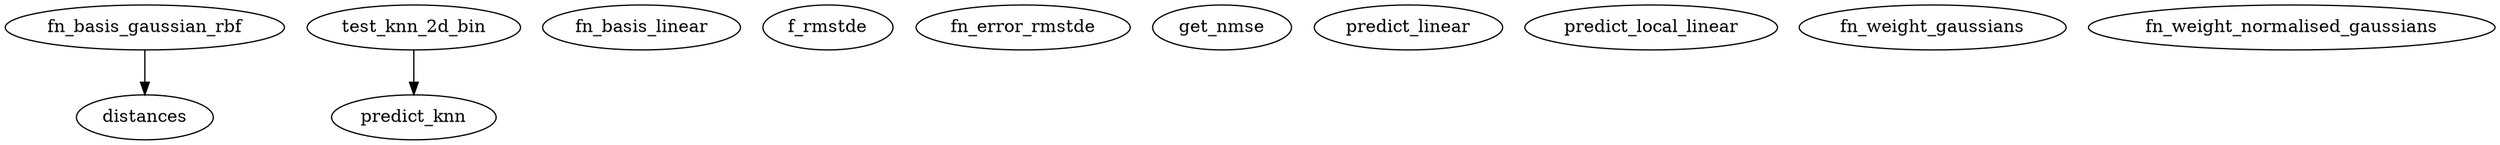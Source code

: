 /* Created by mdot for Matlab */
digraph m2html {
  fn_basis_gaussian_rbf -> distances;
  test_knn_2d_bin -> predict_knn;

  fn_basis_gaussian_rbf [URL="./bases/fn_basis_gaussian_rbf.html"];
  fn_basis_linear [URL="./bases/fn_basis_linear.html"];
  f_rmstde [URL="./error/f_rmstde.html"];
  fn_error_rmstde [URL="./error/fn_error_rmstde.html"];
  get_nmse [URL="./error/get_nmse.html"];
  distances [URL="./helpers/distances.html"];
  predict_knn [URL="./knn/predict_knn.html"];
  test_knn_2d_bin [URL="./knn/test_knn_2d_bin.html"];
  predict_linear [URL="./predict/predict_linear.html"];
  predict_local_linear [URL="./predict/predict_local_linear.html"];
  fn_weight_gaussians [URL="./weights/fn_weight_gaussians.html"];
  fn_weight_normalised_gaussians [URL="./weights/fn_weight_normalised_gaussians.html"];
}